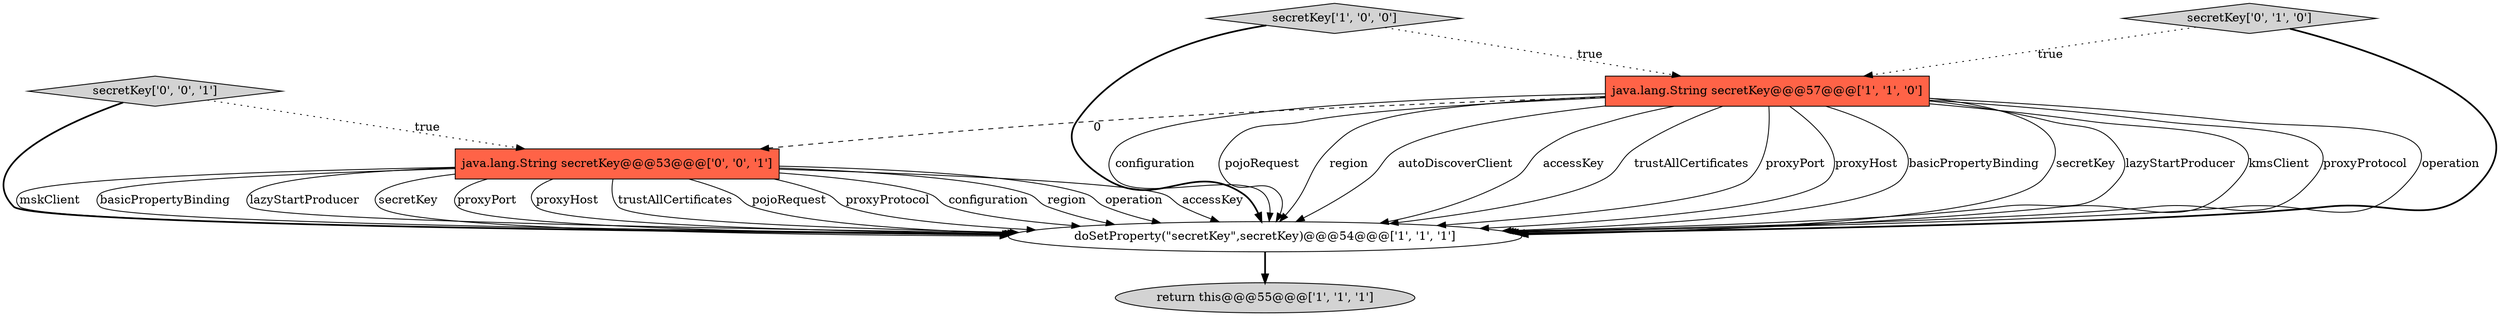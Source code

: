 digraph {
2 [style = filled, label = "doSetProperty(\"secretKey\",secretKey)@@@54@@@['1', '1', '1']", fillcolor = white, shape = ellipse image = "AAA0AAABBB1BBB"];
5 [style = filled, label = "java.lang.String secretKey@@@53@@@['0', '0', '1']", fillcolor = tomato, shape = box image = "AAA0AAABBB3BBB"];
3 [style = filled, label = "return this@@@55@@@['1', '1', '1']", fillcolor = lightgray, shape = ellipse image = "AAA0AAABBB1BBB"];
6 [style = filled, label = "secretKey['0', '0', '1']", fillcolor = lightgray, shape = diamond image = "AAA0AAABBB3BBB"];
1 [style = filled, label = "java.lang.String secretKey@@@57@@@['1', '1', '0']", fillcolor = tomato, shape = box image = "AAA0AAABBB1BBB"];
0 [style = filled, label = "secretKey['1', '0', '0']", fillcolor = lightgray, shape = diamond image = "AAA0AAABBB1BBB"];
4 [style = filled, label = "secretKey['0', '1', '0']", fillcolor = lightgray, shape = diamond image = "AAA0AAABBB2BBB"];
1->2 [style = solid, label="configuration"];
1->2 [style = solid, label="pojoRequest"];
5->2 [style = solid, label="mskClient"];
5->2 [style = solid, label="basicPropertyBinding"];
1->2 [style = solid, label="region"];
1->5 [style = dashed, label="0"];
5->2 [style = solid, label="lazyStartProducer"];
4->1 [style = dotted, label="true"];
1->2 [style = solid, label="autoDiscoverClient"];
5->2 [style = solid, label="secretKey"];
2->3 [style = bold, label=""];
0->2 [style = bold, label=""];
1->2 [style = solid, label="accessKey"];
5->2 [style = solid, label="proxyPort"];
1->2 [style = solid, label="trustAllCertificates"];
5->2 [style = solid, label="proxyHost"];
4->2 [style = bold, label=""];
5->2 [style = solid, label="trustAllCertificates"];
6->2 [style = bold, label=""];
1->2 [style = solid, label="proxyPort"];
6->5 [style = dotted, label="true"];
5->2 [style = solid, label="pojoRequest"];
1->2 [style = solid, label="proxyHost"];
1->2 [style = solid, label="basicPropertyBinding"];
1->2 [style = solid, label="secretKey"];
1->2 [style = solid, label="lazyStartProducer"];
1->2 [style = solid, label="kmsClient"];
1->2 [style = solid, label="proxyProtocol"];
5->2 [style = solid, label="proxyProtocol"];
5->2 [style = solid, label="configuration"];
5->2 [style = solid, label="region"];
5->2 [style = solid, label="operation"];
1->2 [style = solid, label="operation"];
0->1 [style = dotted, label="true"];
5->2 [style = solid, label="accessKey"];
}
